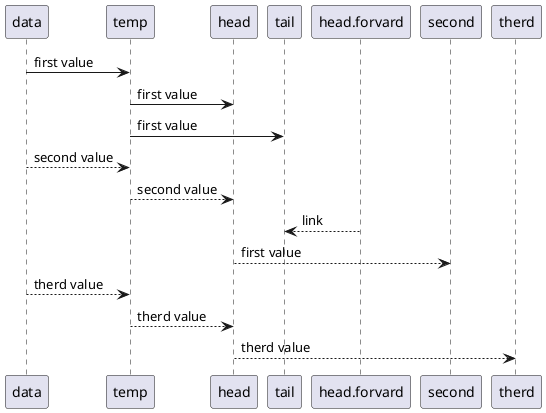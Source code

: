 @startuml sequence
data -> temp : first value
temp -> head : first value
temp -> tail : first value
data --> temp : second value
temp --> head : second value
head.forvard --> tail : link
head --> second : first value
data --> temp : therd value
temp --> head : therd value
head --> therd : therd value

@enduml